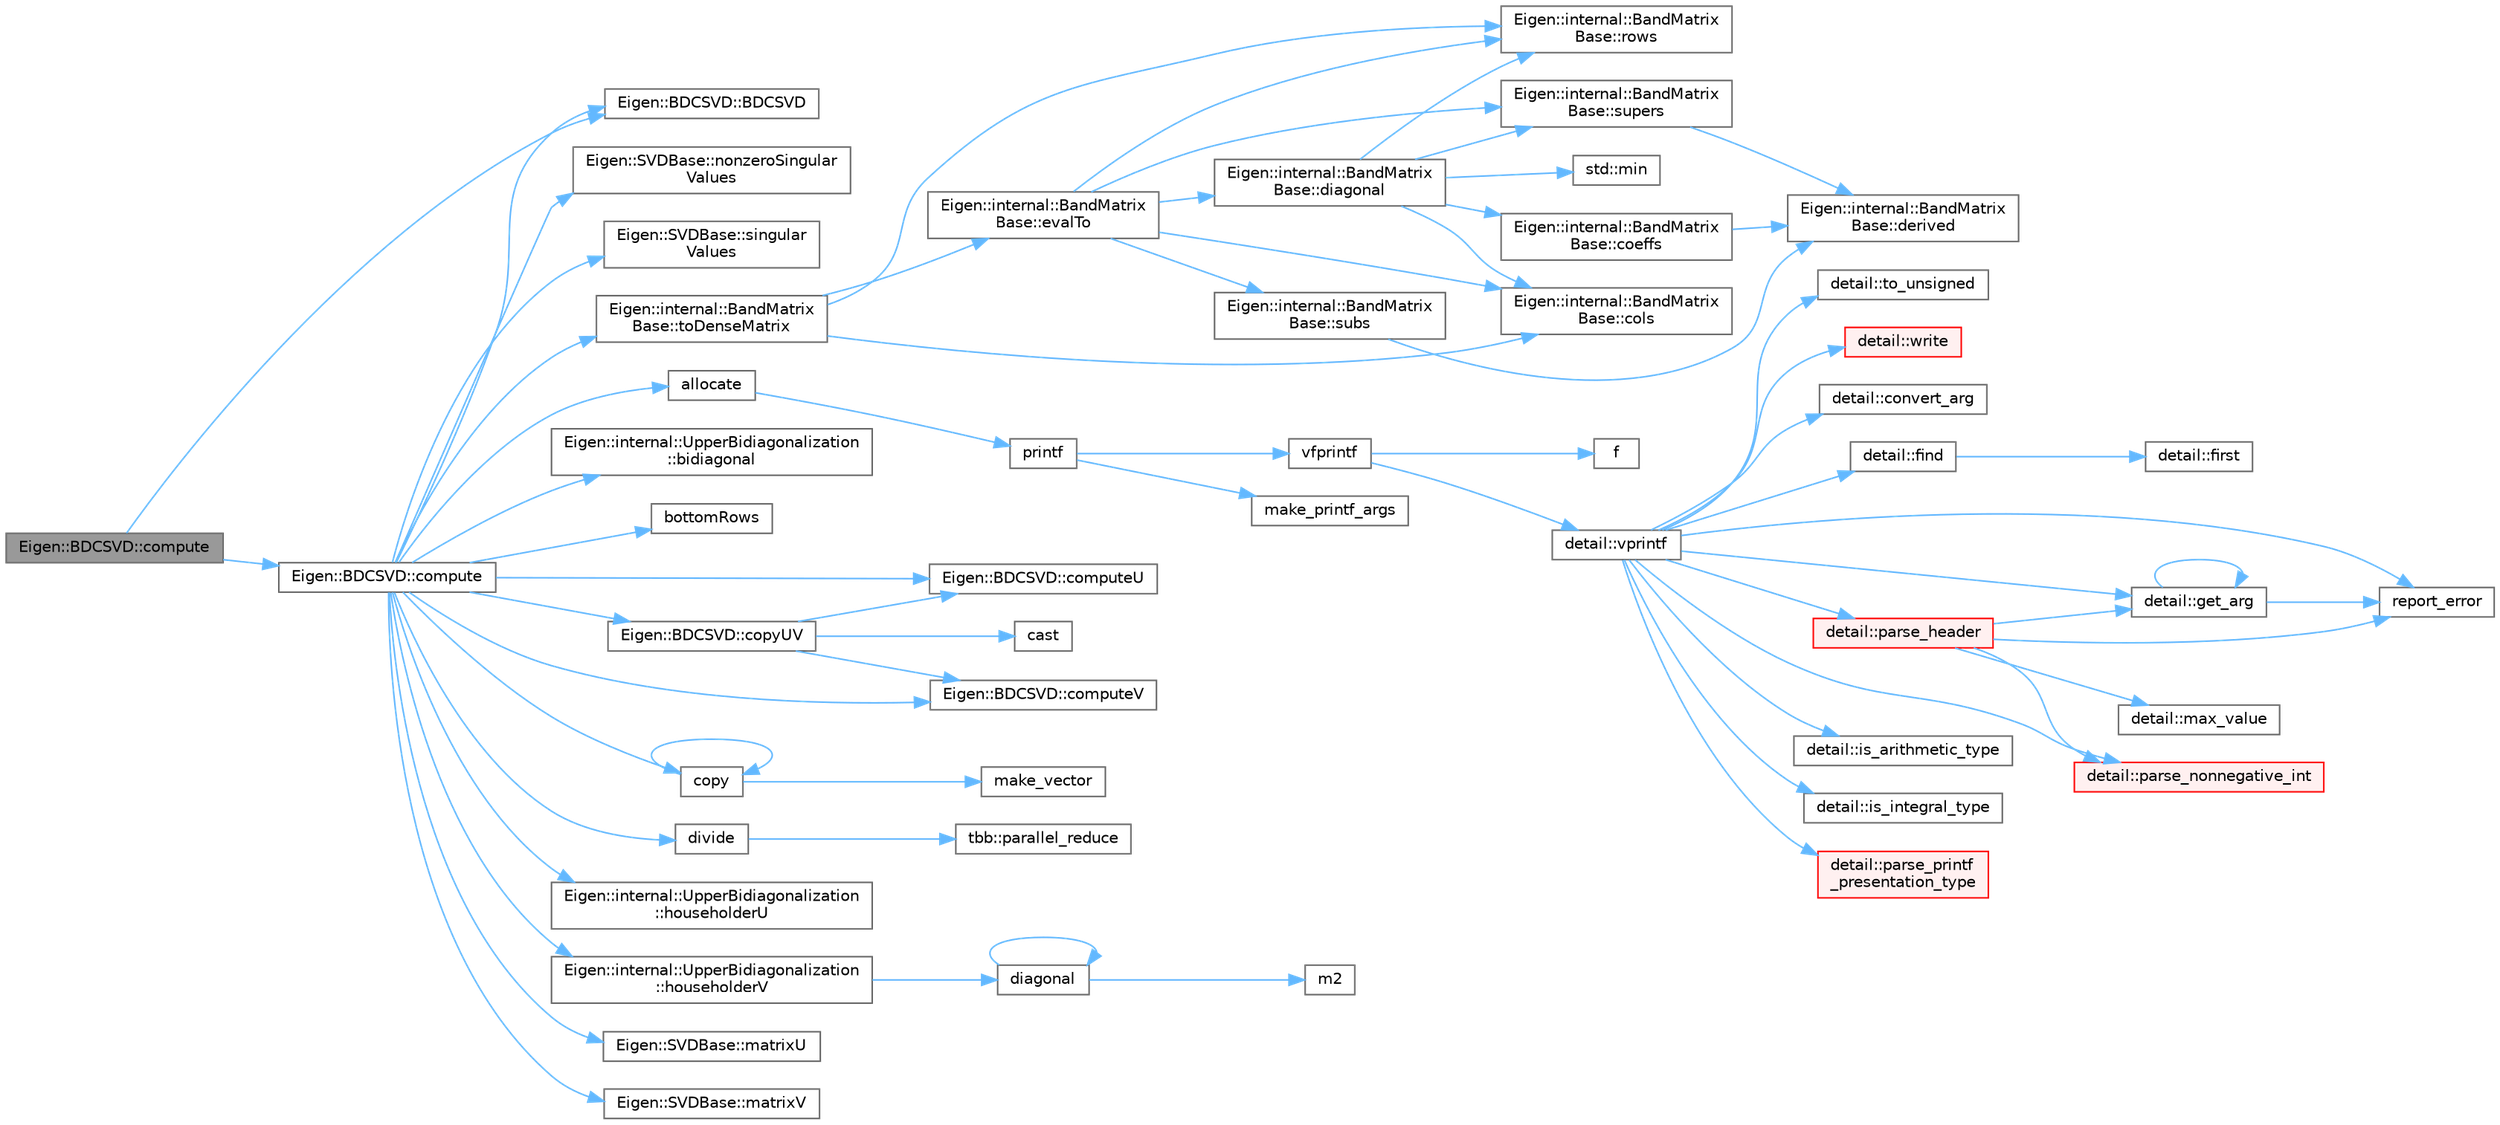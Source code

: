 digraph "Eigen::BDCSVD::compute"
{
 // LATEX_PDF_SIZE
  bgcolor="transparent";
  edge [fontname=Helvetica,fontsize=10,labelfontname=Helvetica,labelfontsize=10];
  node [fontname=Helvetica,fontsize=10,shape=box,height=0.2,width=0.4];
  rankdir="LR";
  Node1 [id="Node000001",label="Eigen::BDCSVD::compute",height=0.2,width=0.4,color="gray40", fillcolor="grey60", style="filled", fontcolor="black",tooltip="Method performing the decomposition of given matrix using current options."];
  Node1 -> Node2 [id="edge67_Node000001_Node000002",color="steelblue1",style="solid",tooltip=" "];
  Node2 [id="Node000002",label="Eigen::BDCSVD::BDCSVD",height=0.2,width=0.4,color="grey40", fillcolor="white", style="filled",URL="$class_eigen_1_1_b_d_c_s_v_d.html#a39514816d38f9c418cf3f3514b511c2c",tooltip="Default Constructor."];
  Node1 -> Node3 [id="edge68_Node000001_Node000003",color="steelblue1",style="solid",tooltip=" "];
  Node3 [id="Node000003",label="Eigen::BDCSVD::compute",height=0.2,width=0.4,color="grey40", fillcolor="white", style="filled",URL="$class_eigen_1_1_b_d_c_s_v_d.html#a52e3c627775010775c64d16a00cdb770",tooltip="Method performing the decomposition of given matrix using custom options."];
  Node3 -> Node4 [id="edge69_Node000003_Node000004",color="steelblue1",style="solid",tooltip=" "];
  Node4 [id="Node000004",label="allocate",height=0.2,width=0.4,color="grey40", fillcolor="white", style="filled",URL="$allocator_8c.html#a3a4fc1fa103fa3a33fc168de4cd6703e",tooltip=" "];
  Node4 -> Node5 [id="edge70_Node000004_Node000005",color="steelblue1",style="solid",tooltip=" "];
  Node5 [id="Node000005",label="printf",height=0.2,width=0.4,color="grey40", fillcolor="white", style="filled",URL="$printf_8h.html#aee3ed3a831f25f07e7be3919fff2203a",tooltip=" "];
  Node5 -> Node6 [id="edge71_Node000005_Node000006",color="steelblue1",style="solid",tooltip=" "];
  Node6 [id="Node000006",label="make_printf_args",height=0.2,width=0.4,color="grey40", fillcolor="white", style="filled",URL="$printf_8h.html#a27dcc0efcda04388971dbea3c875f122",tooltip=" "];
  Node5 -> Node7 [id="edge72_Node000005_Node000007",color="steelblue1",style="solid",tooltip=" "];
  Node7 [id="Node000007",label="vfprintf",height=0.2,width=0.4,color="grey40", fillcolor="white", style="filled",URL="$printf_8h.html#abb30aad964fc771fb52cf3ad88649df2",tooltip=" "];
  Node7 -> Node8 [id="edge73_Node000007_Node000008",color="steelblue1",style="solid",tooltip=" "];
  Node8 [id="Node000008",label="f",height=0.2,width=0.4,color="grey40", fillcolor="white", style="filled",URL="$cxx11__tensor__map_8cpp.html#a7f507fea02198f6cb81c86640c7b1a4e",tooltip=" "];
  Node7 -> Node9 [id="edge74_Node000007_Node000009",color="steelblue1",style="solid",tooltip=" "];
  Node9 [id="Node000009",label="detail::vprintf",height=0.2,width=0.4,color="grey40", fillcolor="white", style="filled",URL="$namespacedetail.html#a1c8c2218e4c822aa8f743fb9c573717f",tooltip=" "];
  Node9 -> Node10 [id="edge75_Node000009_Node000010",color="steelblue1",style="solid",tooltip=" "];
  Node10 [id="Node000010",label="detail::convert_arg",height=0.2,width=0.4,color="grey40", fillcolor="white", style="filled",URL="$namespacedetail.html#a03c11572c9a664266d6925f327dec7f3",tooltip=" "];
  Node9 -> Node11 [id="edge76_Node000009_Node000011",color="steelblue1",style="solid",tooltip=" "];
  Node11 [id="Node000011",label="detail::find",height=0.2,width=0.4,color="grey40", fillcolor="white", style="filled",URL="$namespacedetail.html#a6b71952fab3dc32f3edb2c3e9811d8d9",tooltip=" "];
  Node11 -> Node12 [id="edge77_Node000011_Node000012",color="steelblue1",style="solid",tooltip=" "];
  Node12 [id="Node000012",label="detail::first",height=0.2,width=0.4,color="grey40", fillcolor="white", style="filled",URL="$namespacedetail.html#a02319a3deb124802b88b61f85987df5e",tooltip=" "];
  Node9 -> Node13 [id="edge78_Node000009_Node000013",color="steelblue1",style="solid",tooltip=" "];
  Node13 [id="Node000013",label="detail::get_arg",height=0.2,width=0.4,color="grey40", fillcolor="white", style="filled",URL="$namespacedetail.html#a342ef250e45bd09b2ef666b6fae1c355",tooltip=" "];
  Node13 -> Node13 [id="edge79_Node000013_Node000013",color="steelblue1",style="solid",tooltip=" "];
  Node13 -> Node14 [id="edge80_Node000013_Node000014",color="steelblue1",style="solid",tooltip=" "];
  Node14 [id="Node000014",label="report_error",height=0.2,width=0.4,color="grey40", fillcolor="white", style="filled",URL="$format-inl_8h.html#a5555893692b00b61b3886349332fd01f",tooltip=" "];
  Node9 -> Node15 [id="edge81_Node000009_Node000015",color="steelblue1",style="solid",tooltip=" "];
  Node15 [id="Node000015",label="detail::is_arithmetic_type",height=0.2,width=0.4,color="grey40", fillcolor="white", style="filled",URL="$namespacedetail.html#a802c50a56a3495fdab6020b375ba1389",tooltip=" "];
  Node9 -> Node16 [id="edge82_Node000009_Node000016",color="steelblue1",style="solid",tooltip=" "];
  Node16 [id="Node000016",label="detail::is_integral_type",height=0.2,width=0.4,color="grey40", fillcolor="white", style="filled",URL="$namespacedetail.html#a2a60f8d1bee41b803f43fc42b707b5d1",tooltip=" "];
  Node9 -> Node17 [id="edge83_Node000009_Node000017",color="steelblue1",style="solid",tooltip=" "];
  Node17 [id="Node000017",label="detail::parse_header",height=0.2,width=0.4,color="red", fillcolor="#FFF0F0", style="filled",URL="$namespacedetail.html#afc9d93e58b8edb8077f8bc8eee7f4035",tooltip=" "];
  Node17 -> Node13 [id="edge84_Node000017_Node000013",color="steelblue1",style="solid",tooltip=" "];
  Node17 -> Node18 [id="edge85_Node000017_Node000018",color="steelblue1",style="solid",tooltip=" "];
  Node18 [id="Node000018",label="detail::max_value",height=0.2,width=0.4,color="grey40", fillcolor="white", style="filled",URL="$namespacedetail.html#a45c2130c44ebe54179eafcee3cda2bfb",tooltip=" "];
  Node17 -> Node26 [id="edge86_Node000017_Node000026",color="steelblue1",style="solid",tooltip=" "];
  Node26 [id="Node000026",label="detail::parse_nonnegative_int",height=0.2,width=0.4,color="red", fillcolor="#FFF0F0", style="filled",URL="$namespacedetail.html#a338caba782225e115a9902d4d0835f5f",tooltip=" "];
  Node17 -> Node14 [id="edge87_Node000017_Node000014",color="steelblue1",style="solid",tooltip=" "];
  Node9 -> Node26 [id="edge88_Node000009_Node000026",color="steelblue1",style="solid",tooltip=" "];
  Node9 -> Node29 [id="edge89_Node000009_Node000029",color="steelblue1",style="solid",tooltip=" "];
  Node29 [id="Node000029",label="detail::parse_printf\l_presentation_type",height=0.2,width=0.4,color="red", fillcolor="#FFF0F0", style="filled",URL="$namespacedetail.html#aa2cb095169b23e3a66260ad7078f44cc",tooltip=" "];
  Node9 -> Node14 [id="edge90_Node000009_Node000014",color="steelblue1",style="solid",tooltip=" "];
  Node9 -> Node31 [id="edge91_Node000009_Node000031",color="steelblue1",style="solid",tooltip=" "];
  Node31 [id="Node000031",label="detail::to_unsigned",height=0.2,width=0.4,color="grey40", fillcolor="white", style="filled",URL="$namespacedetail.html#a4855e668246c731a97484efc329f2aac",tooltip=" "];
  Node9 -> Node32 [id="edge92_Node000009_Node000032",color="steelblue1",style="solid",tooltip=" "];
  Node32 [id="Node000032",label="detail::write",height=0.2,width=0.4,color="red", fillcolor="#FFF0F0", style="filled",URL="$namespacedetail.html#a29dacf26eedc9e3575fb57329a5ca0a3",tooltip=" "];
  Node3 -> Node2 [id="edge93_Node000003_Node000002",color="steelblue1",style="solid",tooltip=" "];
  Node3 -> Node36 [id="edge94_Node000003_Node000036",color="steelblue1",style="solid",tooltip=" "];
  Node36 [id="Node000036",label="Eigen::internal::UpperBidiagonalization\l::bidiagonal",height=0.2,width=0.4,color="grey40", fillcolor="white", style="filled",URL="$class_eigen_1_1internal_1_1_upper_bidiagonalization.html#ad02b11d2cc0e7510ede8fd992e082a08",tooltip=" "];
  Node3 -> Node37 [id="edge95_Node000003_Node000037",color="steelblue1",style="solid",tooltip=" "];
  Node37 [id="Node000037",label="bottomRows",height=0.2,width=0.4,color="grey40", fillcolor="white", style="filled",URL="$_block_methods_8h.html#ad2b68f08a5a1b8004b00baa4244c22c2",tooltip="This is the const version of bottomRows(Index)."];
  Node3 -> Node38 [id="edge96_Node000003_Node000038",color="steelblue1",style="solid",tooltip=" "];
  Node38 [id="Node000038",label="Eigen::BDCSVD::computeU",height=0.2,width=0.4,color="grey40", fillcolor="white", style="filled",URL="$class_eigen_1_1_b_d_c_s_v_d.html#a51fcc2fbadec89148a5e4222c77e35ec",tooltip=" "];
  Node3 -> Node39 [id="edge97_Node000003_Node000039",color="steelblue1",style="solid",tooltip=" "];
  Node39 [id="Node000039",label="Eigen::BDCSVD::computeV",height=0.2,width=0.4,color="grey40", fillcolor="white", style="filled",URL="$class_eigen_1_1_b_d_c_s_v_d.html#aea45b7e486d3333446b274f484b0c587",tooltip=" "];
  Node3 -> Node40 [id="edge98_Node000003_Node000040",color="steelblue1",style="solid",tooltip=" "];
  Node40 [id="Node000040",label="copy",height=0.2,width=0.4,color="grey40", fillcolor="white", style="filled",URL="$level1__impl_8h.html#a7ffc26122ca6f9bec01f9bc5e64f3006",tooltip=" "];
  Node40 -> Node40 [id="edge99_Node000040_Node000040",color="steelblue1",style="solid",tooltip=" "];
  Node40 -> Node41 [id="edge100_Node000040_Node000041",color="steelblue1",style="solid",tooltip=" "];
  Node41 [id="Node000041",label="make_vector",height=0.2,width=0.4,color="grey40", fillcolor="white", style="filled",URL="$level1__impl_8h.html#ae339a3d924ebae3773d8cd03d2a37ffc",tooltip=" "];
  Node3 -> Node42 [id="edge101_Node000003_Node000042",color="steelblue1",style="solid",tooltip=" "];
  Node42 [id="Node000042",label="Eigen::BDCSVD::copyUV",height=0.2,width=0.4,color="grey40", fillcolor="white", style="filled",URL="$class_eigen_1_1_b_d_c_s_v_d.html#aa059639383ca600f198cd178de5f116c",tooltip=" "];
  Node42 -> Node43 [id="edge102_Node000042_Node000043",color="steelblue1",style="solid",tooltip=" "];
  Node43 [id="Node000043",label="cast",height=0.2,width=0.4,color="grey40", fillcolor="white", style="filled",URL="$_common_cwise_unary_ops_8h.html#aa89d007196125d10fa7d6e19811aca05",tooltip=" "];
  Node42 -> Node38 [id="edge103_Node000042_Node000038",color="steelblue1",style="solid",tooltip=" "];
  Node42 -> Node39 [id="edge104_Node000042_Node000039",color="steelblue1",style="solid",tooltip=" "];
  Node3 -> Node44 [id="edge105_Node000003_Node000044",color="steelblue1",style="solid",tooltip=" "];
  Node44 [id="Node000044",label="divide",height=0.2,width=0.4,color="grey40", fillcolor="white", style="filled",URL="$convex__hull__bench_8cpp.html#a178d4fc6033b539193c4338dde6ccb60",tooltip=" "];
  Node44 -> Node45 [id="edge106_Node000044_Node000045",color="steelblue1",style="solid",tooltip=" "];
  Node45 [id="Node000045",label="tbb::parallel_reduce",height=0.2,width=0.4,color="grey40", fillcolor="white", style="filled",URL="$group__algorithms.html#ga7b1ce9568e0a0efe1bd2d55677bc6687",tooltip="Parallel iteration with reduction and default partitioner."];
  Node3 -> Node46 [id="edge107_Node000003_Node000046",color="steelblue1",style="solid",tooltip=" "];
  Node46 [id="Node000046",label="Eigen::internal::UpperBidiagonalization\l::householderU",height=0.2,width=0.4,color="grey40", fillcolor="white", style="filled",URL="$class_eigen_1_1internal_1_1_upper_bidiagonalization.html#a39887f7712de5be5a0487e9f6357b9da",tooltip=" "];
  Node3 -> Node47 [id="edge108_Node000003_Node000047",color="steelblue1",style="solid",tooltip=" "];
  Node47 [id="Node000047",label="Eigen::internal::UpperBidiagonalization\l::householderV",height=0.2,width=0.4,color="grey40", fillcolor="white", style="filled",URL="$class_eigen_1_1internal_1_1_upper_bidiagonalization.html#a6ab970ae51909e56ceb63a49e06fdc98",tooltip=" "];
  Node47 -> Node48 [id="edge109_Node000047_Node000048",color="steelblue1",style="solid",tooltip=" "];
  Node48 [id="Node000048",label="diagonal",height=0.2,width=0.4,color="grey40", fillcolor="white", style="filled",URL="$diagonal_8cpp.html#a92340af6dbaaba622e275be130b27f4b",tooltip=" "];
  Node48 -> Node48 [id="edge110_Node000048_Node000048",color="steelblue1",style="solid",tooltip=" "];
  Node48 -> Node49 [id="edge111_Node000048_Node000049",color="steelblue1",style="solid",tooltip=" "];
  Node49 [id="Node000049",label="m2",height=0.2,width=0.4,color="grey40", fillcolor="white", style="filled",URL="$_tutorial___map__using_8cpp.html#ab3a01b595d22393ace0d30d5fa299f76",tooltip=" "];
  Node3 -> Node50 [id="edge112_Node000003_Node000050",color="steelblue1",style="solid",tooltip=" "];
  Node50 [id="Node000050",label="Eigen::SVDBase::matrixU",height=0.2,width=0.4,color="grey40", fillcolor="white", style="filled",URL="$class_eigen_1_1_s_v_d_base.html#accbc8e3f9baab3a57a6eba8e4cc3ea27",tooltip=" "];
  Node3 -> Node51 [id="edge113_Node000003_Node000051",color="steelblue1",style="solid",tooltip=" "];
  Node51 [id="Node000051",label="Eigen::SVDBase::matrixV",height=0.2,width=0.4,color="grey40", fillcolor="white", style="filled",URL="$class_eigen_1_1_s_v_d_base.html#af09f06357d7d7442f7ca7343713756fe",tooltip=" "];
  Node3 -> Node52 [id="edge114_Node000003_Node000052",color="steelblue1",style="solid",tooltip=" "];
  Node52 [id="Node000052",label="Eigen::SVDBase::nonzeroSingular\lValues",height=0.2,width=0.4,color="grey40", fillcolor="white", style="filled",URL="$class_eigen_1_1_s_v_d_base.html#afe8a555f38393a319a71ec0f0331c9ef",tooltip=" "];
  Node3 -> Node53 [id="edge115_Node000003_Node000053",color="steelblue1",style="solid",tooltip=" "];
  Node53 [id="Node000053",label="Eigen::SVDBase::singular\lValues",height=0.2,width=0.4,color="grey40", fillcolor="white", style="filled",URL="$class_eigen_1_1_s_v_d_base.html#ac44c307a70731003003faf3a9bdf14f6",tooltip=" "];
  Node3 -> Node54 [id="edge116_Node000003_Node000054",color="steelblue1",style="solid",tooltip=" "];
  Node54 [id="Node000054",label="Eigen::internal::BandMatrix\lBase::toDenseMatrix",height=0.2,width=0.4,color="grey40", fillcolor="white", style="filled",URL="$class_eigen_1_1internal_1_1_band_matrix_base.html#aacfa0b85201b8503376a9998987f81f7",tooltip=" "];
  Node54 -> Node55 [id="edge117_Node000054_Node000055",color="steelblue1",style="solid",tooltip=" "];
  Node55 [id="Node000055",label="Eigen::internal::BandMatrix\lBase::cols",height=0.2,width=0.4,color="grey40", fillcolor="white", style="filled",URL="$class_eigen_1_1internal_1_1_band_matrix_base.html#a7b0b45c7351847696c911ce8aa2abbdb",tooltip=" "];
  Node54 -> Node56 [id="edge118_Node000054_Node000056",color="steelblue1",style="solid",tooltip=" "];
  Node56 [id="Node000056",label="Eigen::internal::BandMatrix\lBase::evalTo",height=0.2,width=0.4,color="grey40", fillcolor="white", style="filled",URL="$class_eigen_1_1internal_1_1_band_matrix_base.html#a48c573fc9b58a2d4dd0741b284124a64",tooltip=" "];
  Node56 -> Node55 [id="edge119_Node000056_Node000055",color="steelblue1",style="solid",tooltip=" "];
  Node56 -> Node57 [id="edge120_Node000056_Node000057",color="steelblue1",style="solid",tooltip=" "];
  Node57 [id="Node000057",label="Eigen::internal::BandMatrix\lBase::diagonal",height=0.2,width=0.4,color="grey40", fillcolor="white", style="filled",URL="$class_eigen_1_1internal_1_1_band_matrix_base.html#ac3a1a4c883004778d0540ce54d1901ca",tooltip=" "];
  Node57 -> Node58 [id="edge121_Node000057_Node000058",color="steelblue1",style="solid",tooltip=" "];
  Node58 [id="Node000058",label="Eigen::internal::BandMatrix\lBase::coeffs",height=0.2,width=0.4,color="grey40", fillcolor="white", style="filled",URL="$class_eigen_1_1internal_1_1_band_matrix_base.html#a6d7907b36aee1c3b9da1412b565e4936",tooltip=" "];
  Node58 -> Node59 [id="edge122_Node000058_Node000059",color="steelblue1",style="solid",tooltip=" "];
  Node59 [id="Node000059",label="Eigen::internal::BandMatrix\lBase::derived",height=0.2,width=0.4,color="grey40", fillcolor="white", style="filled",URL="$class_eigen_1_1internal_1_1_band_matrix_base.html#ab4cf3e6bb046a94a46b69b857bd3dbc9",tooltip=" "];
  Node57 -> Node55 [id="edge123_Node000057_Node000055",color="steelblue1",style="solid",tooltip=" "];
  Node57 -> Node60 [id="edge124_Node000057_Node000060",color="steelblue1",style="solid",tooltip=" "];
  Node60 [id="Node000060",label="std::min",height=0.2,width=0.4,color="grey40", fillcolor="white", style="filled",URL="$namespacestd.html#ac7b9885417769949d76890454b6d072e",tooltip=" "];
  Node57 -> Node61 [id="edge125_Node000057_Node000061",color="steelblue1",style="solid",tooltip=" "];
  Node61 [id="Node000061",label="Eigen::internal::BandMatrix\lBase::rows",height=0.2,width=0.4,color="grey40", fillcolor="white", style="filled",URL="$class_eigen_1_1internal_1_1_band_matrix_base.html#a8141320ba8df384426c298b32b000d8e",tooltip=" "];
  Node57 -> Node62 [id="edge126_Node000057_Node000062",color="steelblue1",style="solid",tooltip=" "];
  Node62 [id="Node000062",label="Eigen::internal::BandMatrix\lBase::supers",height=0.2,width=0.4,color="grey40", fillcolor="white", style="filled",URL="$class_eigen_1_1internal_1_1_band_matrix_base.html#a58617da0d75d22b1f8dfdfde702ebb4a",tooltip=" "];
  Node62 -> Node59 [id="edge127_Node000062_Node000059",color="steelblue1",style="solid",tooltip=" "];
  Node56 -> Node61 [id="edge128_Node000056_Node000061",color="steelblue1",style="solid",tooltip=" "];
  Node56 -> Node63 [id="edge129_Node000056_Node000063",color="steelblue1",style="solid",tooltip=" "];
  Node63 [id="Node000063",label="Eigen::internal::BandMatrix\lBase::subs",height=0.2,width=0.4,color="grey40", fillcolor="white", style="filled",URL="$class_eigen_1_1internal_1_1_band_matrix_base.html#a1115fe9b5a07d5218dacc15655a413cb",tooltip=" "];
  Node63 -> Node59 [id="edge130_Node000063_Node000059",color="steelblue1",style="solid",tooltip=" "];
  Node56 -> Node62 [id="edge131_Node000056_Node000062",color="steelblue1",style="solid",tooltip=" "];
  Node54 -> Node61 [id="edge132_Node000054_Node000061",color="steelblue1",style="solid",tooltip=" "];
}
